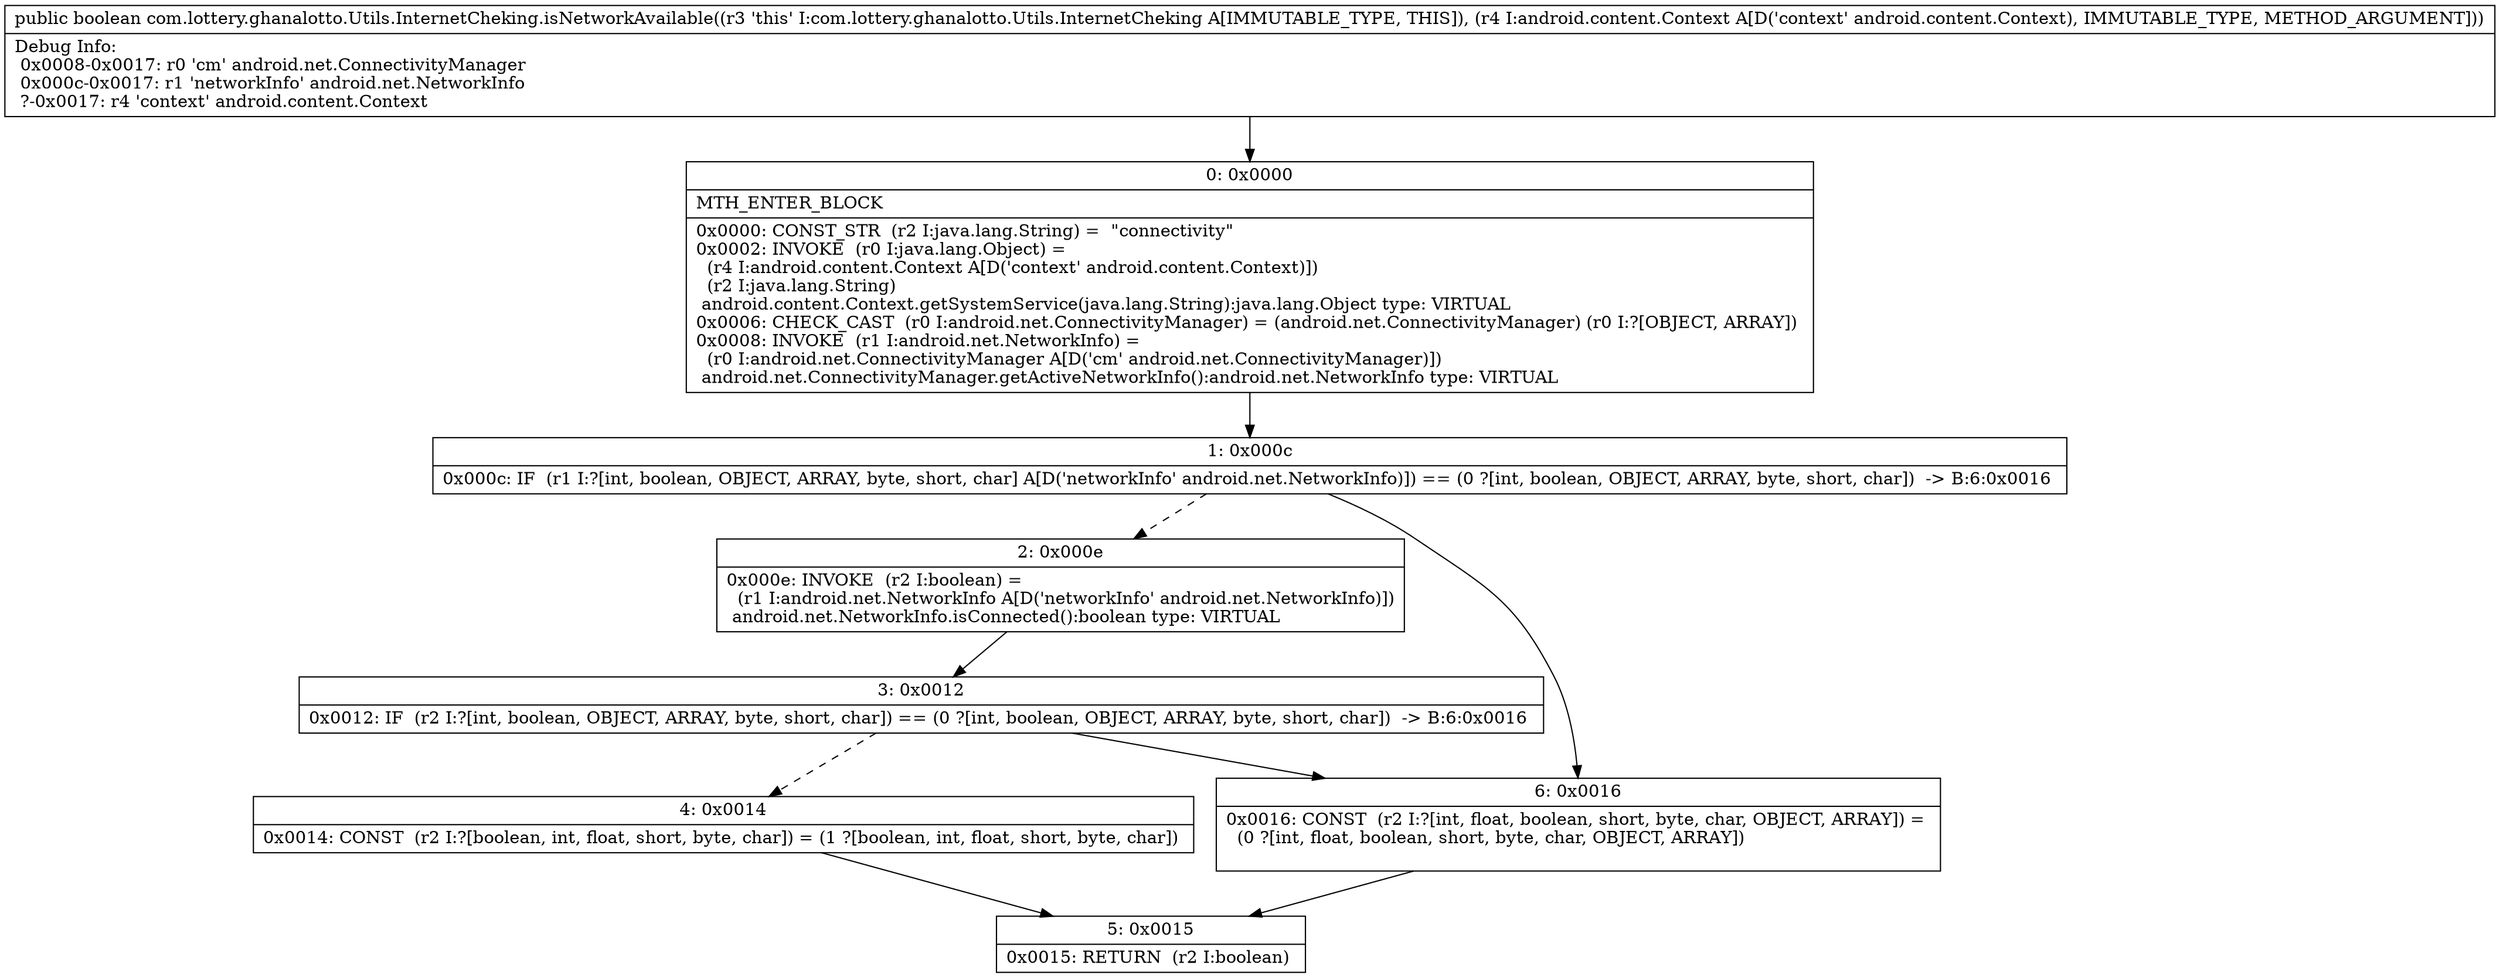 digraph "CFG forcom.lottery.ghanalotto.Utils.InternetCheking.isNetworkAvailable(Landroid\/content\/Context;)Z" {
Node_0 [shape=record,label="{0\:\ 0x0000|MTH_ENTER_BLOCK\l|0x0000: CONST_STR  (r2 I:java.lang.String) =  \"connectivity\" \l0x0002: INVOKE  (r0 I:java.lang.Object) = \l  (r4 I:android.content.Context A[D('context' android.content.Context)])\l  (r2 I:java.lang.String)\l android.content.Context.getSystemService(java.lang.String):java.lang.Object type: VIRTUAL \l0x0006: CHECK_CAST  (r0 I:android.net.ConnectivityManager) = (android.net.ConnectivityManager) (r0 I:?[OBJECT, ARRAY]) \l0x0008: INVOKE  (r1 I:android.net.NetworkInfo) = \l  (r0 I:android.net.ConnectivityManager A[D('cm' android.net.ConnectivityManager)])\l android.net.ConnectivityManager.getActiveNetworkInfo():android.net.NetworkInfo type: VIRTUAL \l}"];
Node_1 [shape=record,label="{1\:\ 0x000c|0x000c: IF  (r1 I:?[int, boolean, OBJECT, ARRAY, byte, short, char] A[D('networkInfo' android.net.NetworkInfo)]) == (0 ?[int, boolean, OBJECT, ARRAY, byte, short, char])  \-\> B:6:0x0016 \l}"];
Node_2 [shape=record,label="{2\:\ 0x000e|0x000e: INVOKE  (r2 I:boolean) = \l  (r1 I:android.net.NetworkInfo A[D('networkInfo' android.net.NetworkInfo)])\l android.net.NetworkInfo.isConnected():boolean type: VIRTUAL \l}"];
Node_3 [shape=record,label="{3\:\ 0x0012|0x0012: IF  (r2 I:?[int, boolean, OBJECT, ARRAY, byte, short, char]) == (0 ?[int, boolean, OBJECT, ARRAY, byte, short, char])  \-\> B:6:0x0016 \l}"];
Node_4 [shape=record,label="{4\:\ 0x0014|0x0014: CONST  (r2 I:?[boolean, int, float, short, byte, char]) = (1 ?[boolean, int, float, short, byte, char]) \l}"];
Node_5 [shape=record,label="{5\:\ 0x0015|0x0015: RETURN  (r2 I:boolean) \l}"];
Node_6 [shape=record,label="{6\:\ 0x0016|0x0016: CONST  (r2 I:?[int, float, boolean, short, byte, char, OBJECT, ARRAY]) = \l  (0 ?[int, float, boolean, short, byte, char, OBJECT, ARRAY])\l \l}"];
MethodNode[shape=record,label="{public boolean com.lottery.ghanalotto.Utils.InternetCheking.isNetworkAvailable((r3 'this' I:com.lottery.ghanalotto.Utils.InternetCheking A[IMMUTABLE_TYPE, THIS]), (r4 I:android.content.Context A[D('context' android.content.Context), IMMUTABLE_TYPE, METHOD_ARGUMENT]))  | Debug Info:\l  0x0008\-0x0017: r0 'cm' android.net.ConnectivityManager\l  0x000c\-0x0017: r1 'networkInfo' android.net.NetworkInfo\l  ?\-0x0017: r4 'context' android.content.Context\l}"];
MethodNode -> Node_0;
Node_0 -> Node_1;
Node_1 -> Node_2[style=dashed];
Node_1 -> Node_6;
Node_2 -> Node_3;
Node_3 -> Node_4[style=dashed];
Node_3 -> Node_6;
Node_4 -> Node_5;
Node_6 -> Node_5;
}

